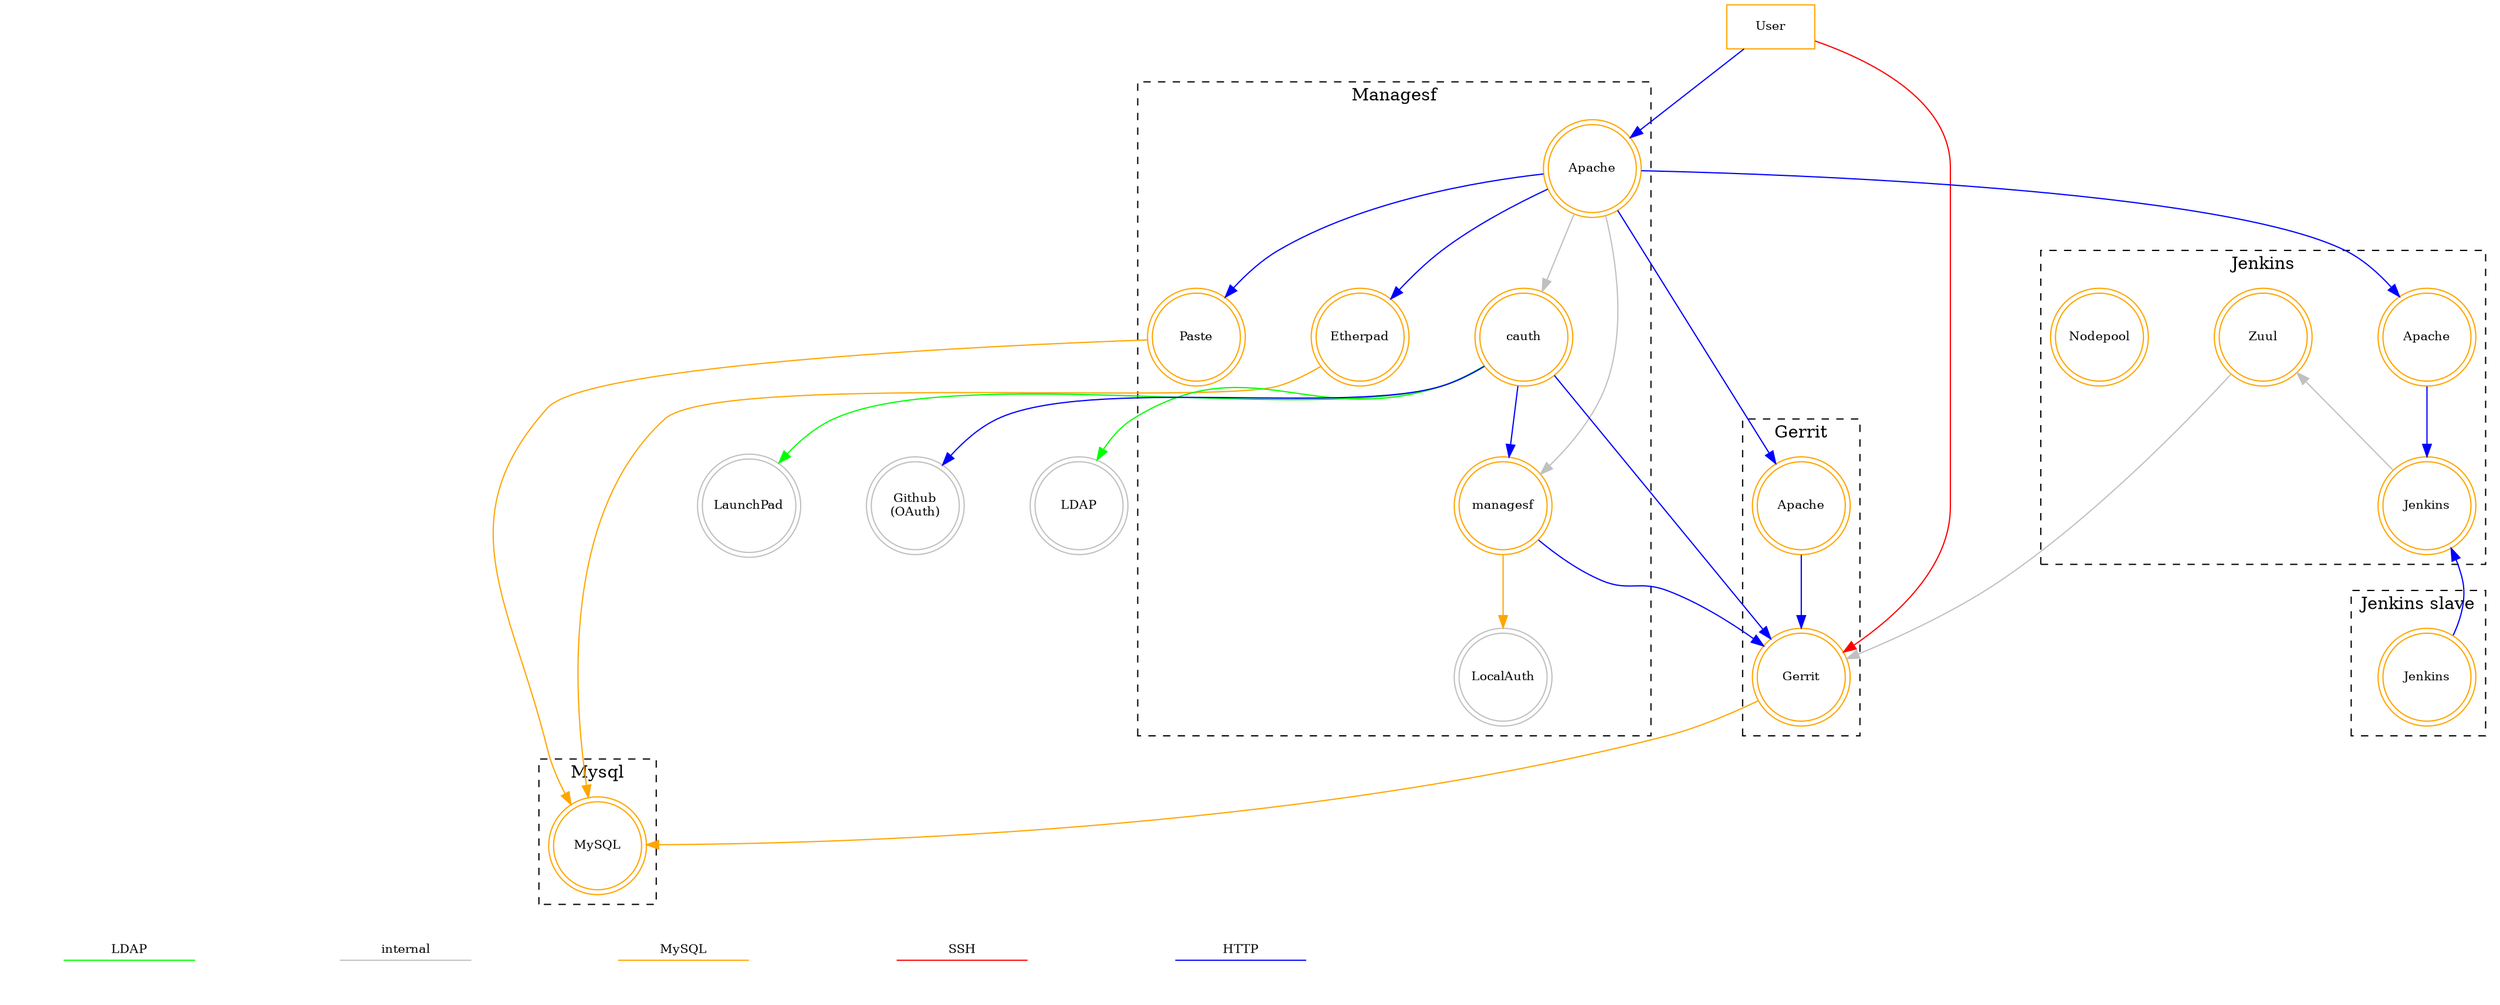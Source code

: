 digraph {
    nodesep = 0.75
    node [shape=doublecircle,color=orange,fontsize=10,width=1.0]
    edge [fontsize=10];

    "User" [shape=box];
    "LDAP" [color=gray];
    "LaunchPad" [color=gray];
    "Github" [color=gray label="Github\n(OAuth)"];
    "LocalAuth" [color=gray];

    subgraph cluster_agenda {
        style=invis;

        node [fontsize=0 width=0 style=invis]

        {rank=same; h1; h2;}
        h1 -> h2 [label="HTTP" color="blue" dir=none];

        {rank=same; s1; s2;}
        s1 -> s2 [label="SSH" color="red" dir=none];

        {rank=same; m1; m2;}
        m1 -> m2 [label="MySQL" color="orange" dir=none];

        {rank=same; i1; i2;}
        i1 -> i2 [label="internal" color="gray" dir=none];

        {rank=same; l1; l2;}
        l1 -> l2 [label="LDAP" color="green" dir=none];
    }

    subgraph cluster_gerrit {
        style = dashed;
        label="Gerrit";
        "Gerrit";
        "GerritApache" [label="Apache"];
    }

    subgraph cluster_jenkins {
        style = dashed;
        label="Jenkins";
        "master" [label="Jenkins"];
        "JenkinsApache" [label="Apache"];
        "Zuul";
        "Nodepool";
    }

    subgraph cluster_mysql {
        style = dashed;
        label="Mysql";
        "MySQL";
    }

    subgraph cluster_slave {
        style = dashed;
        label="Jenkins slave";
        "slave" [label="Jenkins"];
    }

    subgraph cluster_managesf {
        style = dashed;
        label="Managesf";
        "Apache";
        "Etherpad";
        "Paste";
        "managesf";
        "cauth";
        "LocalAuth";
    }

    edge [color=blue];
    "User" -> "Apache";
    "Apache" -> "Etherpad";
    "Apache" -> "Paste";
    "Apache" -> "GerritApache";
    "Apache" -> "JenkinsApache";
    "GerritApache" -> "Gerrit";
    "JenkinsApache" -> "master";
    "slave" -> "master" [constraint=False];
    "master" -> "slave" [style=invis];
    "cauth" -> "Github";
    "cauth" -> "Gerrit";
    "managesf" -> "Gerrit";
    "cauth" -> "managesf";

    edge [color=red];
    "User" -> "Gerrit";

    edge [color=orange];
    "Gerrit" -> "MySQL";
    "Etherpad" -> "MySQL";
    "Paste" -> "MySQL";
    "managesf" -> "LocalAuth";

    edge [color=gray];
    "Apache" -> "cauth";
    "Apache" -> "managesf";
    "master" -> "Zuul" [constraint=False];
    "Zuul" -> "Gerrit";

    edge [color=green];
    "cauth" -> "LDAP";
    "cauth" -> "LaunchPad";

    MySQL -> m1 [style=invis];
}
